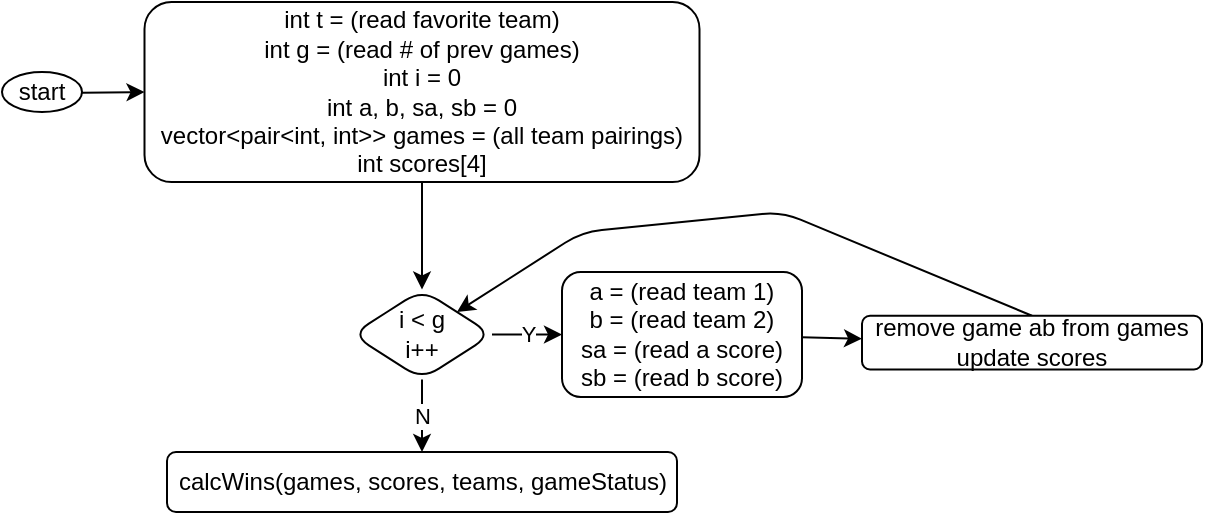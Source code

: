 <mxfile>
    <diagram id="Q9LVTjGV1iao2WoRn632" name="main">
        <mxGraphModel dx="969" dy="568" grid="1" gridSize="10" guides="1" tooltips="1" connect="1" arrows="1" fold="1" page="1" pageScale="1" pageWidth="850" pageHeight="1100" math="0" shadow="0">
            <root>
                <mxCell id="0"/>
                <mxCell id="1" parent="0"/>
                <mxCell id="6" value="" style="edgeStyle=none;html=1;" edge="1" parent="1" source="2" target="5">
                    <mxGeometry relative="1" as="geometry"/>
                </mxCell>
                <mxCell id="2" value="int t = (read favorite team)&lt;br&gt;int g = (read # of prev games)&lt;br&gt;int i = 0&lt;br&gt;int a, b, sa, sb = 0&lt;br&gt;vector&amp;lt;pair&amp;lt;int, int&amp;gt;&amp;gt; games = (all team pairings)&lt;br&gt;int scores[4]" style="rounded=1;whiteSpace=wrap;html=1;" vertex="1" parent="1">
                    <mxGeometry x="121.25" y="35" width="277.5" height="90" as="geometry"/>
                </mxCell>
                <mxCell id="4" value="" style="edgeStyle=none;html=1;" edge="1" parent="1" source="3" target="2">
                    <mxGeometry relative="1" as="geometry"/>
                </mxCell>
                <mxCell id="3" value="start" style="ellipse;whiteSpace=wrap;html=1;" vertex="1" parent="1">
                    <mxGeometry x="50" y="70" width="40" height="20" as="geometry"/>
                </mxCell>
                <mxCell id="8" value="Y" style="edgeStyle=none;html=1;" edge="1" parent="1" source="5" target="7">
                    <mxGeometry relative="1" as="geometry"/>
                </mxCell>
                <mxCell id="10" value="N" style="edgeStyle=none;html=1;" edge="1" parent="1" source="5" target="9">
                    <mxGeometry relative="1" as="geometry"/>
                </mxCell>
                <mxCell id="5" value="i &amp;lt; g&lt;br&gt;i++" style="rhombus;whiteSpace=wrap;html=1;rounded=1;" vertex="1" parent="1">
                    <mxGeometry x="225" y="178.75" width="70" height="45" as="geometry"/>
                </mxCell>
                <mxCell id="12" value="" style="edgeStyle=none;html=1;" edge="1" parent="1" source="7" target="11">
                    <mxGeometry relative="1" as="geometry"/>
                </mxCell>
                <mxCell id="7" value="a = (read team 1)&lt;br&gt;b = (read team 2)&lt;br&gt;sa = (read a score)&lt;br&gt;sb = (read b score)" style="whiteSpace=wrap;html=1;rounded=1;" vertex="1" parent="1">
                    <mxGeometry x="330" y="170" width="120" height="62.5" as="geometry"/>
                </mxCell>
                <mxCell id="9" value="calcWins(games, scores, teams, gameStatus)" style="whiteSpace=wrap;html=1;rounded=1;" vertex="1" parent="1">
                    <mxGeometry x="132.5" y="260" width="255" height="30" as="geometry"/>
                </mxCell>
                <mxCell id="13" style="edgeStyle=none;html=1;exitX=0.5;exitY=0;exitDx=0;exitDy=0;entryX=1;entryY=0;entryDx=0;entryDy=0;" edge="1" parent="1" source="11" target="5">
                    <mxGeometry relative="1" as="geometry">
                        <Array as="points">
                            <mxPoint x="440" y="140"/>
                            <mxPoint x="340" y="150"/>
                        </Array>
                    </mxGeometry>
                </mxCell>
                <mxCell id="11" value="remove game ab from games&lt;br&gt;update scores" style="whiteSpace=wrap;html=1;rounded=1;" vertex="1" parent="1">
                    <mxGeometry x="480" y="191.88" width="170" height="26.87" as="geometry"/>
                </mxCell>
            </root>
        </mxGraphModel>
    </diagram>
    <diagram id="M6-pE0TrVoHELX-tqb7D" name="calcWins">
        <mxGraphModel dx="969" dy="568" grid="1" gridSize="10" guides="1" tooltips="1" connect="1" arrows="1" fold="1" page="1" pageScale="1" pageWidth="850" pageHeight="1100" math="0" shadow="0">
            <root>
                <mxCell id="0"/>
                <mxCell id="1" parent="0"/>
                <mxCell id="nty4wbkdVDTr5RHmgyKc-3" value="Y" style="edgeStyle=none;html=1;" edge="1" parent="1" source="nty4wbkdVDTr5RHmgyKc-1" target="nty4wbkdVDTr5RHmgyKc-2">
                    <mxGeometry relative="1" as="geometry"/>
                </mxCell>
                <mxCell id="nty4wbkdVDTr5RHmgyKc-5" value="N" style="edgeStyle=none;html=1;" edge="1" parent="1" source="nty4wbkdVDTr5RHmgyKc-1" target="nty4wbkdVDTr5RHmgyKc-4">
                    <mxGeometry relative="1" as="geometry"/>
                </mxCell>
                <mxCell id="nty4wbkdVDTr5RHmgyKc-1" value="gameStatus == -1" style="rhombus;whiteSpace=wrap;html=1;rounded=1;" vertex="1" parent="1">
                    <mxGeometry x="90" y="40" width="145" height="45" as="geometry"/>
                </mxCell>
                <mxCell id="nty4wbkdVDTr5RHmgyKc-2" value="teams.second = teams.second + 3" style="whiteSpace=wrap;html=1;rounded=1;" vertex="1" parent="1">
                    <mxGeometry x="290" y="51.25" width="197.5" height="22.5" as="geometry"/>
                </mxCell>
                <mxCell id="nty4wbkdVDTr5RHmgyKc-7" value="N" style="edgeStyle=none;html=1;" edge="1" parent="1" source="nty4wbkdVDTr5RHmgyKc-4" target="nty4wbkdVDTr5RHmgyKc-6">
                    <mxGeometry relative="1" as="geometry"/>
                </mxCell>
                <mxCell id="nty4wbkdVDTr5RHmgyKc-9" value="Y" style="edgeStyle=none;html=1;" edge="1" parent="1" source="nty4wbkdVDTr5RHmgyKc-4" target="nty4wbkdVDTr5RHmgyKc-8">
                    <mxGeometry relative="1" as="geometry"/>
                </mxCell>
                <mxCell id="nty4wbkdVDTr5RHmgyKc-4" value="gameStatus == -0" style="rhombus;whiteSpace=wrap;html=1;rounded=1;" vertex="1" parent="1">
                    <mxGeometry x="90" y="124" width="145" height="45" as="geometry"/>
                </mxCell>
                <mxCell id="nty4wbkdVDTr5RHmgyKc-11" value="Y" style="edgeStyle=none;html=1;" edge="1" parent="1" source="nty4wbkdVDTr5RHmgyKc-6" target="nty4wbkdVDTr5RHmgyKc-10">
                    <mxGeometry relative="1" as="geometry"/>
                </mxCell>
                <mxCell id="nty4wbkdVDTr5RHmgyKc-6" value="gameStatus == 1" style="rhombus;whiteSpace=wrap;html=1;rounded=1;" vertex="1" parent="1">
                    <mxGeometry x="90" y="200" width="145" height="45" as="geometry"/>
                </mxCell>
                <mxCell id="nty4wbkdVDTr5RHmgyKc-8" value="teams.first = teams.first + 1&lt;br&gt;teams.second = teams.second + 1" style="whiteSpace=wrap;html=1;rounded=1;" vertex="1" parent="1">
                    <mxGeometry x="280" y="129.13" width="197.5" height="34.75" as="geometry"/>
                </mxCell>
                <mxCell id="nty4wbkdVDTr5RHmgyKc-10" value="teams.fikrst = teams.first + 3" style="whiteSpace=wrap;html=1;rounded=1;" vertex="1" parent="1">
                    <mxGeometry x="290" y="211.25" width="197.5" height="22.5" as="geometry"/>
                </mxCell>
            </root>
        </mxGraphModel>
    </diagram>
</mxfile>